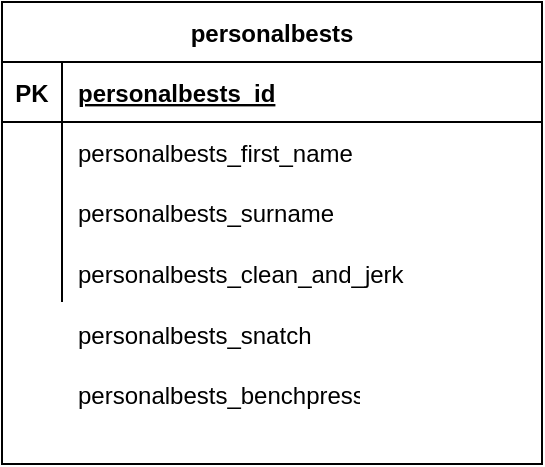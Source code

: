 <mxfile version="14.6.9" type="device"><diagram id="JZs7a8nsPvOROBh7JFWD" name="Page-1"><mxGraphModel dx="1422" dy="794" grid="1" gridSize="10" guides="1" tooltips="1" connect="1" arrows="1" fold="1" page="1" pageScale="1" pageWidth="583" pageHeight="827" math="0" shadow="0"><root><mxCell id="0"/><mxCell id="1" parent="0"/><mxCell id="j_RtsZBUOPGMchTM9WqP-1" value="personalbests" style="shape=table;startSize=30;container=1;collapsible=1;childLayout=tableLayout;fixedRows=1;rowLines=0;fontStyle=1;align=center;resizeLast=1;" parent="1" vertex="1"><mxGeometry x="100" y="219" width="270" height="231" as="geometry"/></mxCell><mxCell id="j_RtsZBUOPGMchTM9WqP-2" value="" style="shape=partialRectangle;collapsible=0;dropTarget=0;pointerEvents=0;fillColor=none;top=0;left=0;bottom=1;right=0;points=[[0,0.5],[1,0.5]];portConstraint=eastwest;" parent="j_RtsZBUOPGMchTM9WqP-1" vertex="1"><mxGeometry y="30" width="270" height="30" as="geometry"/></mxCell><mxCell id="j_RtsZBUOPGMchTM9WqP-3" value="PK" style="shape=partialRectangle;connectable=0;fillColor=none;top=0;left=0;bottom=0;right=0;fontStyle=1;overflow=hidden;" parent="j_RtsZBUOPGMchTM9WqP-2" vertex="1"><mxGeometry width="30" height="30" as="geometry"/></mxCell><mxCell id="j_RtsZBUOPGMchTM9WqP-4" value="personalbests_id" style="shape=partialRectangle;connectable=0;fillColor=none;top=0;left=0;bottom=0;right=0;align=left;spacingLeft=6;fontStyle=5;overflow=hidden;" parent="j_RtsZBUOPGMchTM9WqP-2" vertex="1"><mxGeometry x="30" width="240" height="30" as="geometry"/></mxCell><mxCell id="j_RtsZBUOPGMchTM9WqP-5" value="" style="shape=partialRectangle;collapsible=0;dropTarget=0;pointerEvents=0;fillColor=none;top=0;left=0;bottom=0;right=0;points=[[0,0.5],[1,0.5]];portConstraint=eastwest;" parent="j_RtsZBUOPGMchTM9WqP-1" vertex="1"><mxGeometry y="60" width="270" height="30" as="geometry"/></mxCell><mxCell id="j_RtsZBUOPGMchTM9WqP-6" value="" style="shape=partialRectangle;connectable=0;fillColor=none;top=0;left=0;bottom=0;right=0;editable=1;overflow=hidden;" parent="j_RtsZBUOPGMchTM9WqP-5" vertex="1"><mxGeometry width="30" height="30" as="geometry"/></mxCell><mxCell id="j_RtsZBUOPGMchTM9WqP-7" value="personalbests_first_name" style="shape=partialRectangle;connectable=0;fillColor=none;top=0;left=0;bottom=0;right=0;align=left;spacingLeft=6;overflow=hidden;" parent="j_RtsZBUOPGMchTM9WqP-5" vertex="1"><mxGeometry x="30" width="240" height="30" as="geometry"/></mxCell><mxCell id="j_RtsZBUOPGMchTM9WqP-8" value="" style="shape=partialRectangle;collapsible=0;dropTarget=0;pointerEvents=0;fillColor=none;top=0;left=0;bottom=0;right=0;points=[[0,0.5],[1,0.5]];portConstraint=eastwest;" parent="j_RtsZBUOPGMchTM9WqP-1" vertex="1"><mxGeometry y="90" width="270" height="30" as="geometry"/></mxCell><mxCell id="j_RtsZBUOPGMchTM9WqP-9" value="" style="shape=partialRectangle;connectable=0;fillColor=none;top=0;left=0;bottom=0;right=0;editable=1;overflow=hidden;" parent="j_RtsZBUOPGMchTM9WqP-8" vertex="1"><mxGeometry width="30" height="30" as="geometry"/></mxCell><mxCell id="j_RtsZBUOPGMchTM9WqP-10" value="personalbests_surname" style="shape=partialRectangle;connectable=0;fillColor=none;top=0;left=0;bottom=0;right=0;align=left;spacingLeft=6;overflow=hidden;" parent="j_RtsZBUOPGMchTM9WqP-8" vertex="1"><mxGeometry x="30" width="240" height="30" as="geometry"/></mxCell><mxCell id="j_RtsZBUOPGMchTM9WqP-11" value="" style="shape=partialRectangle;collapsible=0;dropTarget=0;pointerEvents=0;fillColor=none;top=0;left=0;bottom=0;right=0;points=[[0,0.5],[1,0.5]];portConstraint=eastwest;" parent="j_RtsZBUOPGMchTM9WqP-1" vertex="1"><mxGeometry y="120" width="270" height="30" as="geometry"/></mxCell><mxCell id="j_RtsZBUOPGMchTM9WqP-12" value="" style="shape=partialRectangle;connectable=0;fillColor=none;top=0;left=0;bottom=0;right=0;editable=1;overflow=hidden;" parent="j_RtsZBUOPGMchTM9WqP-11" vertex="1"><mxGeometry width="30" height="30" as="geometry"/></mxCell><mxCell id="j_RtsZBUOPGMchTM9WqP-13" value="" style="shape=partialRectangle;connectable=0;fillColor=none;top=0;left=0;bottom=0;right=0;align=left;spacingLeft=6;overflow=hidden;" parent="j_RtsZBUOPGMchTM9WqP-11" vertex="1"><mxGeometry x="30" width="240" height="30" as="geometry"/></mxCell><mxCell id="FBXTnyZYxzGK9M0JW9oY-1" value="personalbests_clean_and_jerk" style="shape=partialRectangle;connectable=0;fillColor=none;top=0;left=0;bottom=0;right=0;align=left;spacingLeft=6;overflow=hidden;" parent="1" vertex="1"><mxGeometry x="130" y="339" width="190" height="31" as="geometry"/></mxCell><mxCell id="FBXTnyZYxzGK9M0JW9oY-2" value="personalbests_snatch" style="shape=partialRectangle;connectable=0;fillColor=none;top=0;left=0;bottom=0;right=0;align=left;spacingLeft=6;overflow=hidden;" parent="1" vertex="1"><mxGeometry x="130" y="370" width="150" height="30" as="geometry"/></mxCell><mxCell id="FBXTnyZYxzGK9M0JW9oY-3" value="personalbests_benchpress" style="shape=partialRectangle;connectable=0;fillColor=none;top=0;left=0;bottom=0;right=0;align=left;spacingLeft=6;overflow=hidden;" parent="1" vertex="1"><mxGeometry x="130" y="400" width="150" height="30" as="geometry"/></mxCell></root></mxGraphModel></diagram></mxfile>